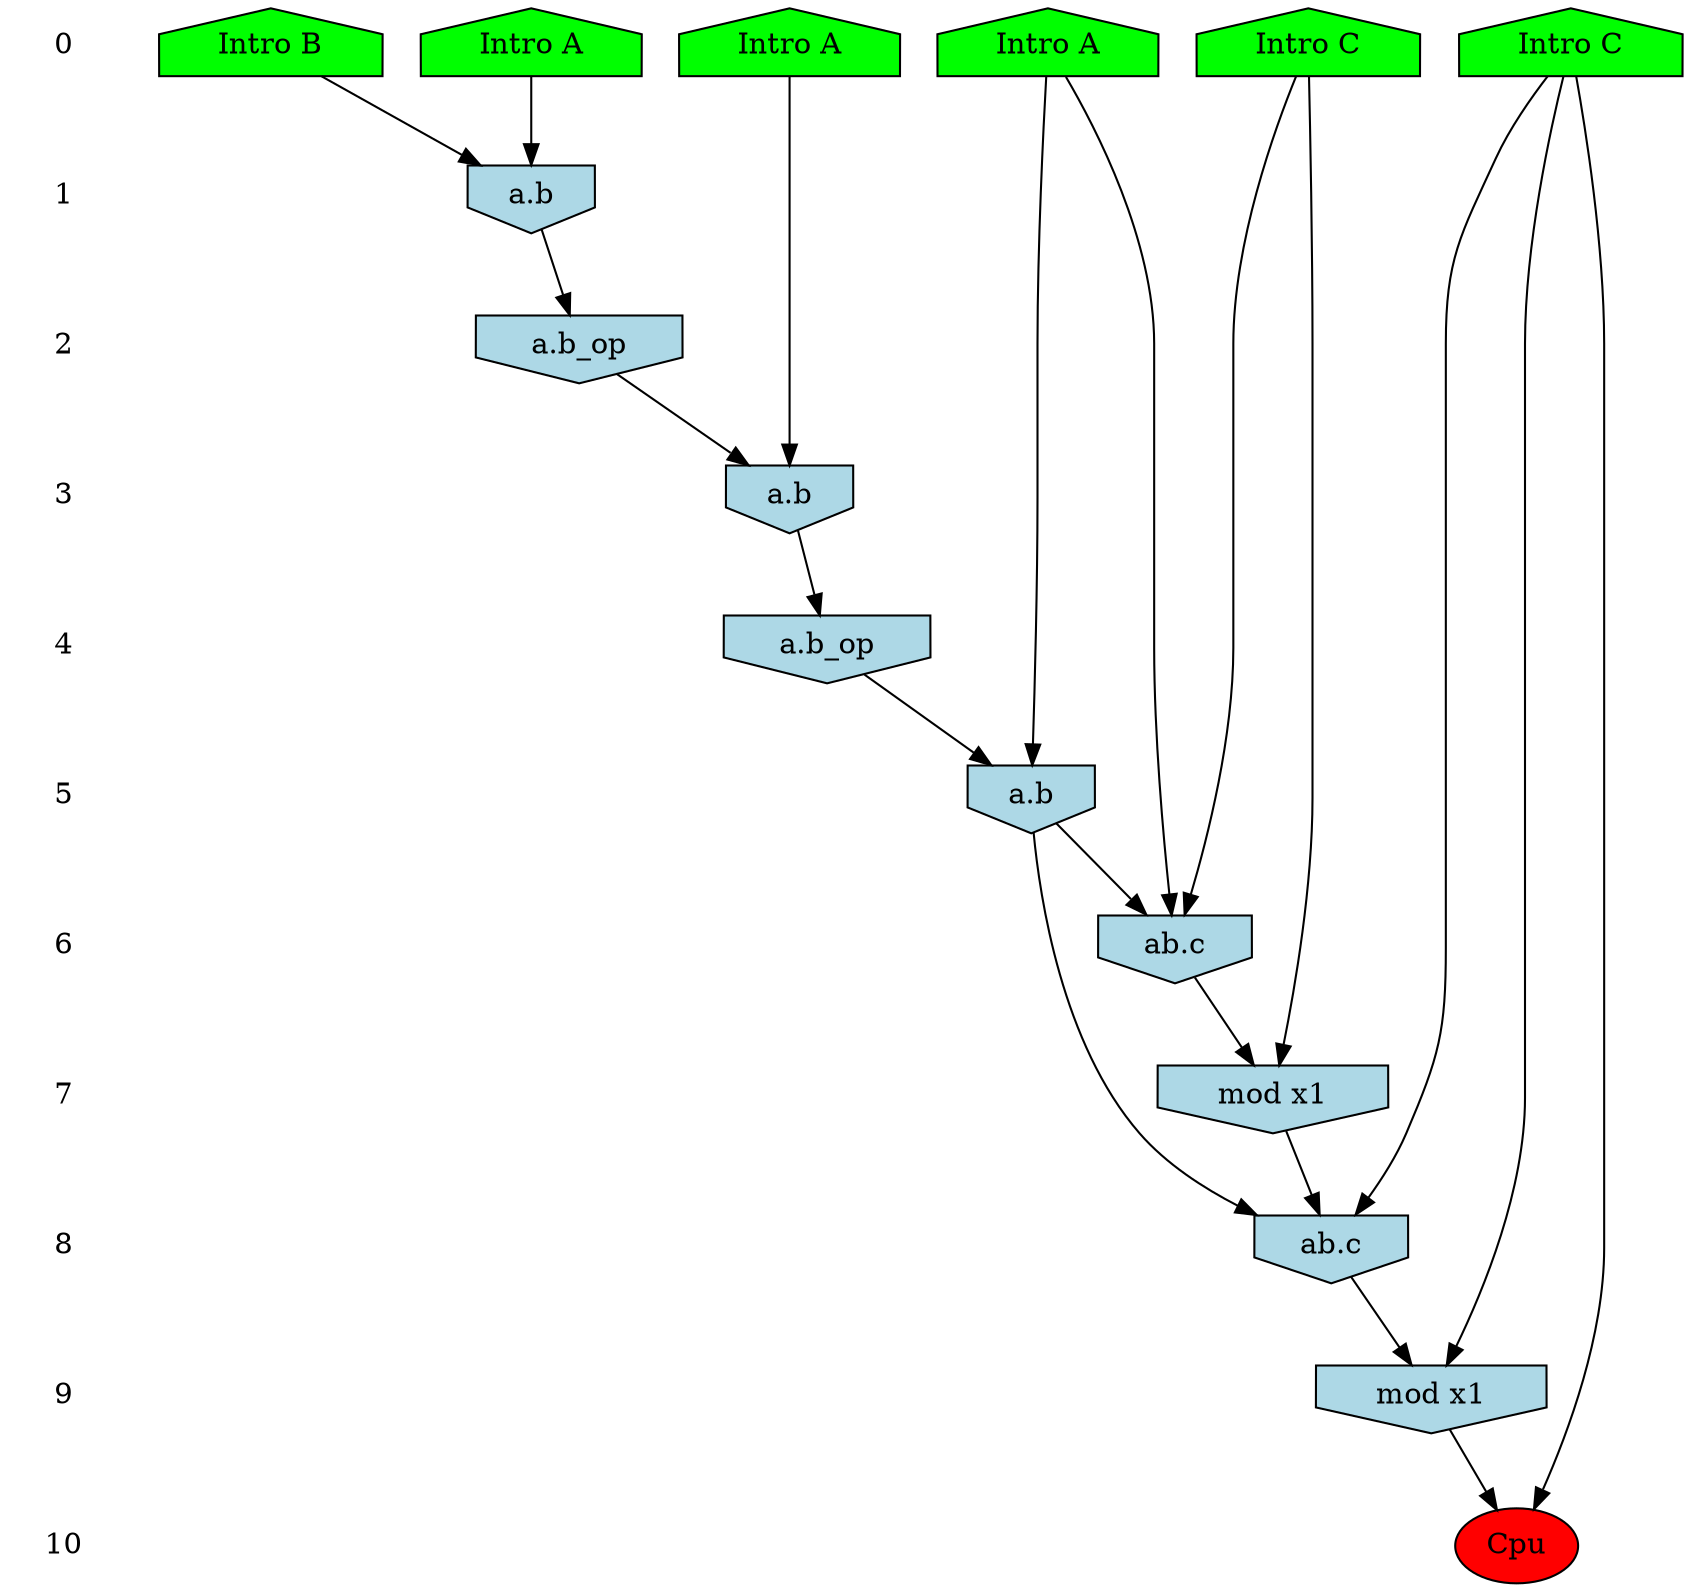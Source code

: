 /* Compression of 3 causal flows obtained in average at 1.723372E+01 t.u */
/* Compressed causal flows were: [2719;2946;3364] */
digraph G{
 ranksep=.5 ; 
{ rank = same ; "0" [shape=plaintext] ; node_1 [label ="Intro A", shape=house, style=filled, fillcolor=green] ;
node_2 [label ="Intro A", shape=house, style=filled, fillcolor=green] ;
node_3 [label ="Intro B", shape=house, style=filled, fillcolor=green] ;
node_4 [label ="Intro A", shape=house, style=filled, fillcolor=green] ;
node_5 [label ="Intro C", shape=house, style=filled, fillcolor=green] ;
node_6 [label ="Intro C", shape=house, style=filled, fillcolor=green] ;
}
{ rank = same ; "1" [shape=plaintext] ; node_7 [label="a.b", shape=invhouse, style=filled, fillcolor = lightblue] ;
}
{ rank = same ; "2" [shape=plaintext] ; node_8 [label="a.b_op", shape=invhouse, style=filled, fillcolor = lightblue] ;
}
{ rank = same ; "3" [shape=plaintext] ; node_9 [label="a.b", shape=invhouse, style=filled, fillcolor = lightblue] ;
}
{ rank = same ; "4" [shape=plaintext] ; node_10 [label="a.b_op", shape=invhouse, style=filled, fillcolor = lightblue] ;
}
{ rank = same ; "5" [shape=plaintext] ; node_11 [label="a.b", shape=invhouse, style=filled, fillcolor = lightblue] ;
}
{ rank = same ; "6" [shape=plaintext] ; node_12 [label="ab.c", shape=invhouse, style=filled, fillcolor = lightblue] ;
}
{ rank = same ; "7" [shape=plaintext] ; node_13 [label="mod x1", shape=invhouse, style=filled, fillcolor = lightblue] ;
}
{ rank = same ; "8" [shape=plaintext] ; node_14 [label="ab.c", shape=invhouse, style=filled, fillcolor = lightblue] ;
}
{ rank = same ; "9" [shape=plaintext] ; node_15 [label="mod x1", shape=invhouse, style=filled, fillcolor = lightblue] ;
}
{ rank = same ; "10" [shape=plaintext] ; node_16 [label ="Cpu", style=filled, fillcolor=red] ;
}
"0" -> "1" [style="invis"]; 
"1" -> "2" [style="invis"]; 
"2" -> "3" [style="invis"]; 
"3" -> "4" [style="invis"]; 
"4" -> "5" [style="invis"]; 
"5" -> "6" [style="invis"]; 
"6" -> "7" [style="invis"]; 
"7" -> "8" [style="invis"]; 
"8" -> "9" [style="invis"]; 
"9" -> "10" [style="invis"]; 
node_3 -> node_7
node_4 -> node_7
node_7 -> node_8
node_2 -> node_9
node_8 -> node_9
node_9 -> node_10
node_1 -> node_11
node_10 -> node_11
node_1 -> node_12
node_5 -> node_12
node_11 -> node_12
node_5 -> node_13
node_12 -> node_13
node_6 -> node_14
node_11 -> node_14
node_13 -> node_14
node_6 -> node_15
node_14 -> node_15
node_6 -> node_16
node_15 -> node_16
}
/*
 Dot generation time: 0.000078
*/